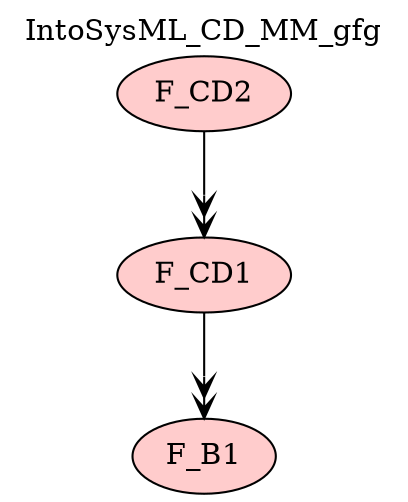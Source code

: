 digraph {graph[label=IntoSysML_CD_MM_gfg,labelloc=tl,labelfontsize=12];
"F_B1"[shape=oval,fillcolor="#FFCCCC",style ="filled",label="F_B1"];
"F_CD1"[shape=oval,fillcolor="#FFCCCC",style ="filled",label="F_CD1"];
"F_CD2"[shape=oval,fillcolor="#FFCCCC",style ="filled",label="F_CD2"];

"F_CD1"->"F_B1"[label=" ",arrowhead=veevee];
"F_CD2"->"F_CD1"[label=" ",arrowhead=veevee];
}